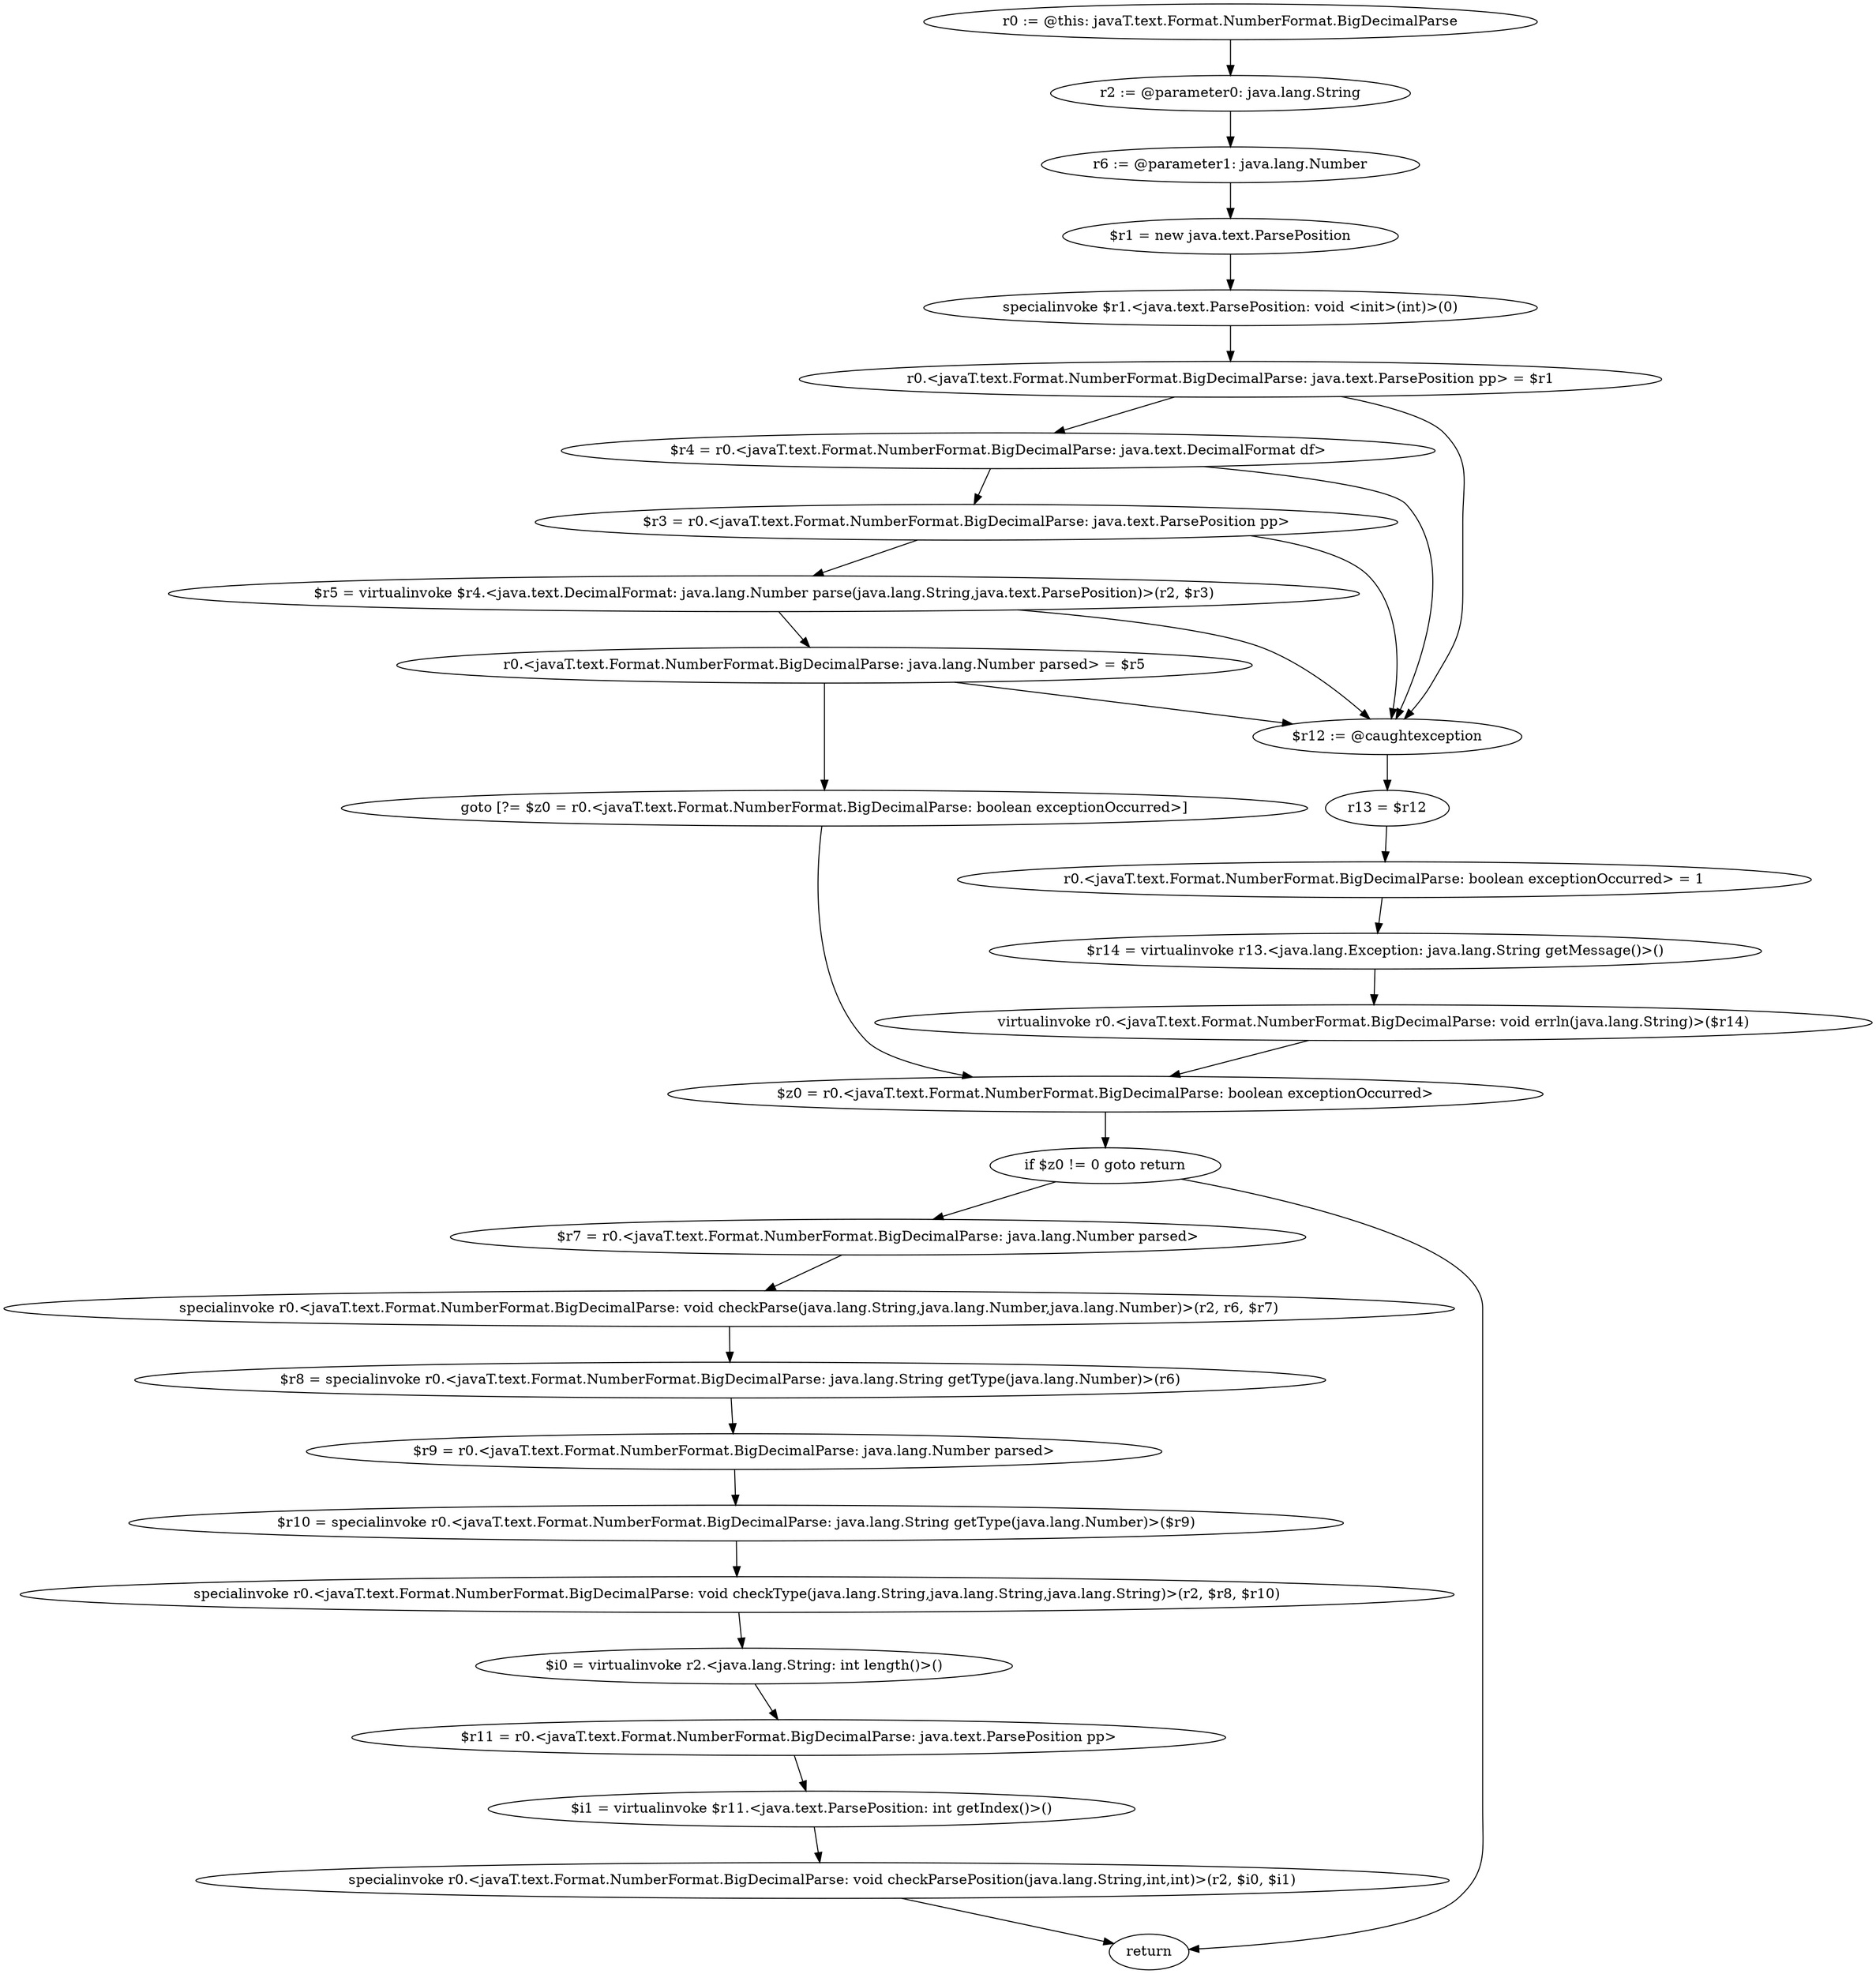 digraph "unitGraph" {
    "r0 := @this: javaT.text.Format.NumberFormat.BigDecimalParse"
    "r2 := @parameter0: java.lang.String"
    "r6 := @parameter1: java.lang.Number"
    "$r1 = new java.text.ParsePosition"
    "specialinvoke $r1.<java.text.ParsePosition: void <init>(int)>(0)"
    "r0.<javaT.text.Format.NumberFormat.BigDecimalParse: java.text.ParsePosition pp> = $r1"
    "$r4 = r0.<javaT.text.Format.NumberFormat.BigDecimalParse: java.text.DecimalFormat df>"
    "$r3 = r0.<javaT.text.Format.NumberFormat.BigDecimalParse: java.text.ParsePosition pp>"
    "$r5 = virtualinvoke $r4.<java.text.DecimalFormat: java.lang.Number parse(java.lang.String,java.text.ParsePosition)>(r2, $r3)"
    "r0.<javaT.text.Format.NumberFormat.BigDecimalParse: java.lang.Number parsed> = $r5"
    "goto [?= $z0 = r0.<javaT.text.Format.NumberFormat.BigDecimalParse: boolean exceptionOccurred>]"
    "$r12 := @caughtexception"
    "r13 = $r12"
    "r0.<javaT.text.Format.NumberFormat.BigDecimalParse: boolean exceptionOccurred> = 1"
    "$r14 = virtualinvoke r13.<java.lang.Exception: java.lang.String getMessage()>()"
    "virtualinvoke r0.<javaT.text.Format.NumberFormat.BigDecimalParse: void errln(java.lang.String)>($r14)"
    "$z0 = r0.<javaT.text.Format.NumberFormat.BigDecimalParse: boolean exceptionOccurred>"
    "if $z0 != 0 goto return"
    "$r7 = r0.<javaT.text.Format.NumberFormat.BigDecimalParse: java.lang.Number parsed>"
    "specialinvoke r0.<javaT.text.Format.NumberFormat.BigDecimalParse: void checkParse(java.lang.String,java.lang.Number,java.lang.Number)>(r2, r6, $r7)"
    "$r8 = specialinvoke r0.<javaT.text.Format.NumberFormat.BigDecimalParse: java.lang.String getType(java.lang.Number)>(r6)"
    "$r9 = r0.<javaT.text.Format.NumberFormat.BigDecimalParse: java.lang.Number parsed>"
    "$r10 = specialinvoke r0.<javaT.text.Format.NumberFormat.BigDecimalParse: java.lang.String getType(java.lang.Number)>($r9)"
    "specialinvoke r0.<javaT.text.Format.NumberFormat.BigDecimalParse: void checkType(java.lang.String,java.lang.String,java.lang.String)>(r2, $r8, $r10)"
    "$i0 = virtualinvoke r2.<java.lang.String: int length()>()"
    "$r11 = r0.<javaT.text.Format.NumberFormat.BigDecimalParse: java.text.ParsePosition pp>"
    "$i1 = virtualinvoke $r11.<java.text.ParsePosition: int getIndex()>()"
    "specialinvoke r0.<javaT.text.Format.NumberFormat.BigDecimalParse: void checkParsePosition(java.lang.String,int,int)>(r2, $i0, $i1)"
    "return"
    "r0 := @this: javaT.text.Format.NumberFormat.BigDecimalParse"->"r2 := @parameter0: java.lang.String";
    "r2 := @parameter0: java.lang.String"->"r6 := @parameter1: java.lang.Number";
    "r6 := @parameter1: java.lang.Number"->"$r1 = new java.text.ParsePosition";
    "$r1 = new java.text.ParsePosition"->"specialinvoke $r1.<java.text.ParsePosition: void <init>(int)>(0)";
    "specialinvoke $r1.<java.text.ParsePosition: void <init>(int)>(0)"->"r0.<javaT.text.Format.NumberFormat.BigDecimalParse: java.text.ParsePosition pp> = $r1";
    "r0.<javaT.text.Format.NumberFormat.BigDecimalParse: java.text.ParsePosition pp> = $r1"->"$r4 = r0.<javaT.text.Format.NumberFormat.BigDecimalParse: java.text.DecimalFormat df>";
    "r0.<javaT.text.Format.NumberFormat.BigDecimalParse: java.text.ParsePosition pp> = $r1"->"$r12 := @caughtexception";
    "$r4 = r0.<javaT.text.Format.NumberFormat.BigDecimalParse: java.text.DecimalFormat df>"->"$r3 = r0.<javaT.text.Format.NumberFormat.BigDecimalParse: java.text.ParsePosition pp>";
    "$r4 = r0.<javaT.text.Format.NumberFormat.BigDecimalParse: java.text.DecimalFormat df>"->"$r12 := @caughtexception";
    "$r3 = r0.<javaT.text.Format.NumberFormat.BigDecimalParse: java.text.ParsePosition pp>"->"$r5 = virtualinvoke $r4.<java.text.DecimalFormat: java.lang.Number parse(java.lang.String,java.text.ParsePosition)>(r2, $r3)";
    "$r3 = r0.<javaT.text.Format.NumberFormat.BigDecimalParse: java.text.ParsePosition pp>"->"$r12 := @caughtexception";
    "$r5 = virtualinvoke $r4.<java.text.DecimalFormat: java.lang.Number parse(java.lang.String,java.text.ParsePosition)>(r2, $r3)"->"r0.<javaT.text.Format.NumberFormat.BigDecimalParse: java.lang.Number parsed> = $r5";
    "$r5 = virtualinvoke $r4.<java.text.DecimalFormat: java.lang.Number parse(java.lang.String,java.text.ParsePosition)>(r2, $r3)"->"$r12 := @caughtexception";
    "r0.<javaT.text.Format.NumberFormat.BigDecimalParse: java.lang.Number parsed> = $r5"->"goto [?= $z0 = r0.<javaT.text.Format.NumberFormat.BigDecimalParse: boolean exceptionOccurred>]";
    "r0.<javaT.text.Format.NumberFormat.BigDecimalParse: java.lang.Number parsed> = $r5"->"$r12 := @caughtexception";
    "goto [?= $z0 = r0.<javaT.text.Format.NumberFormat.BigDecimalParse: boolean exceptionOccurred>]"->"$z0 = r0.<javaT.text.Format.NumberFormat.BigDecimalParse: boolean exceptionOccurred>";
    "$r12 := @caughtexception"->"r13 = $r12";
    "r13 = $r12"->"r0.<javaT.text.Format.NumberFormat.BigDecimalParse: boolean exceptionOccurred> = 1";
    "r0.<javaT.text.Format.NumberFormat.BigDecimalParse: boolean exceptionOccurred> = 1"->"$r14 = virtualinvoke r13.<java.lang.Exception: java.lang.String getMessage()>()";
    "$r14 = virtualinvoke r13.<java.lang.Exception: java.lang.String getMessage()>()"->"virtualinvoke r0.<javaT.text.Format.NumberFormat.BigDecimalParse: void errln(java.lang.String)>($r14)";
    "virtualinvoke r0.<javaT.text.Format.NumberFormat.BigDecimalParse: void errln(java.lang.String)>($r14)"->"$z0 = r0.<javaT.text.Format.NumberFormat.BigDecimalParse: boolean exceptionOccurred>";
    "$z0 = r0.<javaT.text.Format.NumberFormat.BigDecimalParse: boolean exceptionOccurred>"->"if $z0 != 0 goto return";
    "if $z0 != 0 goto return"->"$r7 = r0.<javaT.text.Format.NumberFormat.BigDecimalParse: java.lang.Number parsed>";
    "if $z0 != 0 goto return"->"return";
    "$r7 = r0.<javaT.text.Format.NumberFormat.BigDecimalParse: java.lang.Number parsed>"->"specialinvoke r0.<javaT.text.Format.NumberFormat.BigDecimalParse: void checkParse(java.lang.String,java.lang.Number,java.lang.Number)>(r2, r6, $r7)";
    "specialinvoke r0.<javaT.text.Format.NumberFormat.BigDecimalParse: void checkParse(java.lang.String,java.lang.Number,java.lang.Number)>(r2, r6, $r7)"->"$r8 = specialinvoke r0.<javaT.text.Format.NumberFormat.BigDecimalParse: java.lang.String getType(java.lang.Number)>(r6)";
    "$r8 = specialinvoke r0.<javaT.text.Format.NumberFormat.BigDecimalParse: java.lang.String getType(java.lang.Number)>(r6)"->"$r9 = r0.<javaT.text.Format.NumberFormat.BigDecimalParse: java.lang.Number parsed>";
    "$r9 = r0.<javaT.text.Format.NumberFormat.BigDecimalParse: java.lang.Number parsed>"->"$r10 = specialinvoke r0.<javaT.text.Format.NumberFormat.BigDecimalParse: java.lang.String getType(java.lang.Number)>($r9)";
    "$r10 = specialinvoke r0.<javaT.text.Format.NumberFormat.BigDecimalParse: java.lang.String getType(java.lang.Number)>($r9)"->"specialinvoke r0.<javaT.text.Format.NumberFormat.BigDecimalParse: void checkType(java.lang.String,java.lang.String,java.lang.String)>(r2, $r8, $r10)";
    "specialinvoke r0.<javaT.text.Format.NumberFormat.BigDecimalParse: void checkType(java.lang.String,java.lang.String,java.lang.String)>(r2, $r8, $r10)"->"$i0 = virtualinvoke r2.<java.lang.String: int length()>()";
    "$i0 = virtualinvoke r2.<java.lang.String: int length()>()"->"$r11 = r0.<javaT.text.Format.NumberFormat.BigDecimalParse: java.text.ParsePosition pp>";
    "$r11 = r0.<javaT.text.Format.NumberFormat.BigDecimalParse: java.text.ParsePosition pp>"->"$i1 = virtualinvoke $r11.<java.text.ParsePosition: int getIndex()>()";
    "$i1 = virtualinvoke $r11.<java.text.ParsePosition: int getIndex()>()"->"specialinvoke r0.<javaT.text.Format.NumberFormat.BigDecimalParse: void checkParsePosition(java.lang.String,int,int)>(r2, $i0, $i1)";
    "specialinvoke r0.<javaT.text.Format.NumberFormat.BigDecimalParse: void checkParsePosition(java.lang.String,int,int)>(r2, $i0, $i1)"->"return";
}
